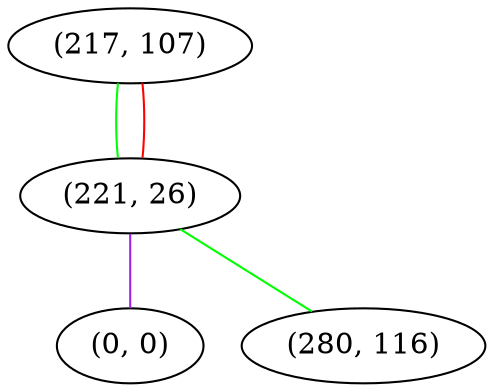 graph "" {
"(217, 107)";
"(221, 26)";
"(0, 0)";
"(280, 116)";
"(217, 107)" -- "(221, 26)"  [color=green, key=0, weight=2];
"(217, 107)" -- "(221, 26)"  [color=red, key=1, weight=1];
"(221, 26)" -- "(0, 0)"  [color=purple, key=0, weight=4];
"(221, 26)" -- "(280, 116)"  [color=green, key=0, weight=2];
}
